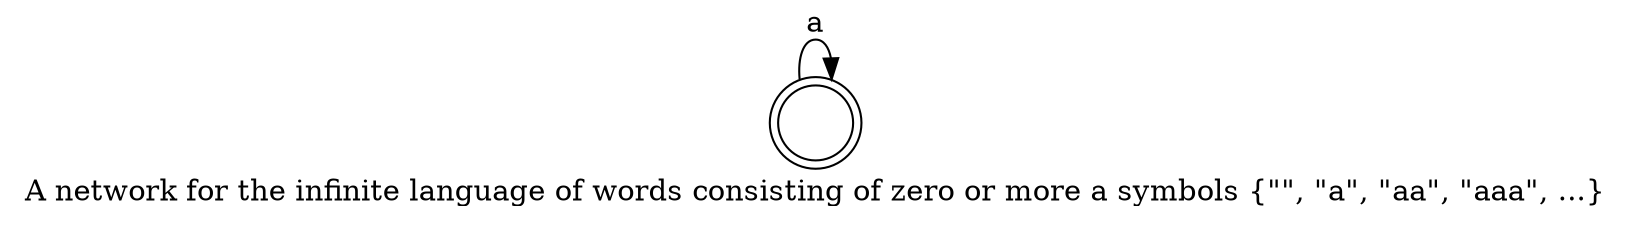 // This graph generated with hfst-fst2txt
digraph "text(<stdin>)" {
charset = UTF8;
rankdir = LR;
label = "A network for the infinite language of words consisting of zero or more a symbols {\"\", \"a\", \"aa\", \"aaa\", ...}";
node [shape=circle]
"INITIAL" [label="", shape=doublecircle]
"INITIAL" -> "INITIAL" [label="a"]
}
